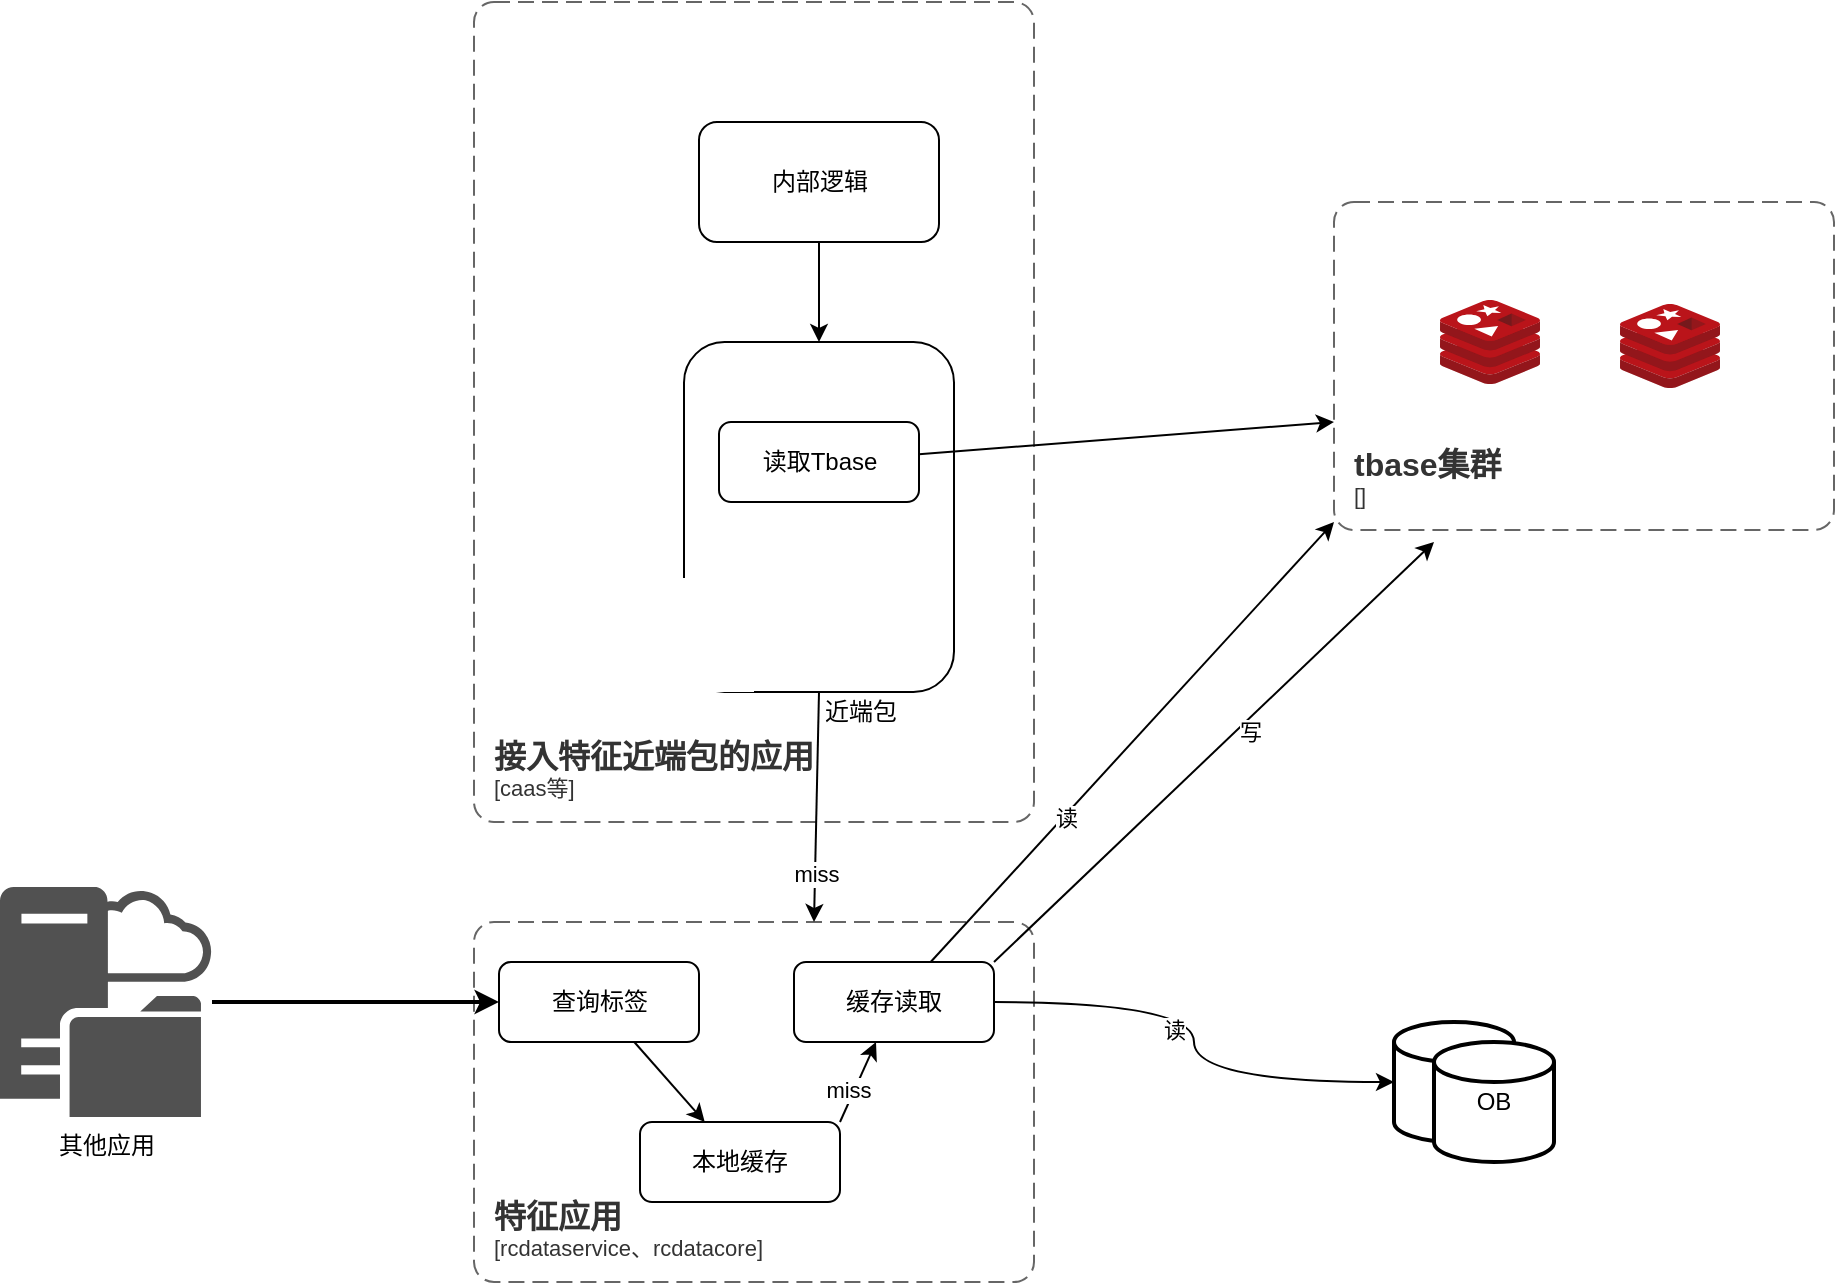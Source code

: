 <mxfile version="22.1.9" type="github">
  <diagram name="第 1 页" id="Ka0gu6g4MkIeOaY-7tnA">
    <mxGraphModel dx="2261" dy="761" grid="1" gridSize="10" guides="1" tooltips="1" connect="1" arrows="1" fold="1" page="1" pageScale="1" pageWidth="827" pageHeight="1169" math="0" shadow="0">
      <root>
        <mxCell id="0" />
        <mxCell id="1" parent="0" />
        <mxCell id="Q4t2JLVDIg3r-b49H8aY-1" value="" style="group" parent="1" vertex="1" connectable="0">
          <mxGeometry x="-150" y="60" width="917" height="640" as="geometry" />
        </mxCell>
        <object placeholders="1" c4Name="接入特征近端包的应用" label="&lt;font style=&quot;font-size: 16px&quot;&gt;&lt;b&gt;&lt;div style=&quot;text-align: left&quot;&gt;%c4Name%&lt;/div&gt;&lt;/b&gt;&lt;/font&gt;&lt;div style=&quot;text-align: left&quot;&gt;[%c4Application%]&lt;/div&gt;" c4Application="caas等" id="xKt9iiCAsTmWtsSiSc3S-3">
          <mxCell style="rounded=1;fontSize=11;whiteSpace=wrap;html=1;dashed=1;arcSize=20;fillColor=none;strokeColor=#666666;fontColor=#333333;labelBackgroundColor=none;align=left;verticalAlign=bottom;labelBorderColor=none;spacingTop=0;spacing=10;dashPattern=8 4;metaEdit=1;rotatable=0;perimeter=rectanglePerimeter;noLabel=0;labelPadding=0;allowArrows=0;connectable=0;expand=0;recursiveResize=0;editable=1;pointerEvents=0;absoluteArcSize=1;points=[[0.25,0,0],[0.5,0,0],[0.75,0,0],[1,0.25,0],[1,0.5,0],[1,0.75,0],[0.75,1,0],[0.5,1,0],[0.25,1,0],[0,0.75,0],[0,0.5,0],[0,0.25,0]];" parent="Q4t2JLVDIg3r-b49H8aY-1" vertex="1">
            <mxGeometry x="237" width="280" height="410" as="geometry" />
          </mxCell>
        </object>
        <mxCell id="xKt9iiCAsTmWtsSiSc3S-4" value="内部逻辑" style="rounded=1;whiteSpace=wrap;html=1;" parent="Q4t2JLVDIg3r-b49H8aY-1" vertex="1">
          <mxGeometry x="349.5" y="60" width="120" height="60" as="geometry" />
        </mxCell>
        <mxCell id="xKt9iiCAsTmWtsSiSc3S-5" value="" style="rounded=1;whiteSpace=wrap;html=1;" parent="Q4t2JLVDIg3r-b49H8aY-1" vertex="1">
          <mxGeometry x="342" y="170" width="135" height="175" as="geometry" />
        </mxCell>
        <mxCell id="xKt9iiCAsTmWtsSiSc3S-8" style="edgeStyle=orthogonalEdgeStyle;rounded=0;orthogonalLoop=1;jettySize=auto;html=1;" parent="Q4t2JLVDIg3r-b49H8aY-1" source="xKt9iiCAsTmWtsSiSc3S-4" target="xKt9iiCAsTmWtsSiSc3S-5" edge="1">
          <mxGeometry relative="1" as="geometry" />
        </mxCell>
        <mxCell id="xKt9iiCAsTmWtsSiSc3S-2" value="" style="shape=image;html=1;verticalAlign=top;verticalLabelPosition=bottom;labelBackgroundColor=#ffffff;imageAspect=0;aspect=fixed;image=https://cdn3.iconfinder.com/data/icons/dompicon-glyph-file-format-2/256/file-jar-format-type-128.png;imageBackground=default;" parent="Q4t2JLVDIg3r-b49H8aY-1" vertex="1">
          <mxGeometry x="320" y="288" width="57" height="57" as="geometry" />
        </mxCell>
        <mxCell id="xKt9iiCAsTmWtsSiSc3S-28" style="rounded=0;orthogonalLoop=1;jettySize=auto;html=1;" parent="Q4t2JLVDIg3r-b49H8aY-1" source="xKt9iiCAsTmWtsSiSc3S-7" edge="1">
          <mxGeometry relative="1" as="geometry">
            <mxPoint x="667" y="210" as="targetPoint" />
          </mxGeometry>
        </mxCell>
        <mxCell id="xKt9iiCAsTmWtsSiSc3S-7" value="读取Tbase" style="rounded=1;whiteSpace=wrap;html=1;" parent="Q4t2JLVDIg3r-b49H8aY-1" vertex="1">
          <mxGeometry x="359.5" y="210" width="100" height="40" as="geometry" />
        </mxCell>
        <object placeholders="1" c4Name="特征应用" label="&lt;font style=&quot;font-size: 16px&quot;&gt;&lt;b&gt;&lt;div style=&quot;text-align: left&quot;&gt;%c4Name%&lt;/div&gt;&lt;/b&gt;&lt;/font&gt;&lt;div style=&quot;text-align: left&quot;&gt;[%c4Application%]&lt;/div&gt;" c4Application="rcdataservice、rcdatacore" id="xKt9iiCAsTmWtsSiSc3S-12">
          <mxCell style="rounded=1;fontSize=11;whiteSpace=wrap;html=1;dashed=1;arcSize=20;fillColor=none;strokeColor=#666666;fontColor=#333333;labelBackgroundColor=none;align=left;verticalAlign=bottom;labelBorderColor=none;spacingTop=0;spacing=10;dashPattern=8 4;metaEdit=1;rotatable=0;perimeter=rectanglePerimeter;noLabel=0;labelPadding=0;allowArrows=0;connectable=0;expand=0;recursiveResize=0;editable=1;pointerEvents=0;absoluteArcSize=1;points=[[0.25,0,0],[0.5,0,0],[0.75,0,0],[1,0.25,0],[1,0.5,0],[1,0.75,0],[0.75,1,0],[0.5,1,0],[0.25,1,0],[0,0.75,0],[0,0.5,0],[0,0.25,0]];" parent="Q4t2JLVDIg3r-b49H8aY-1" vertex="1">
            <mxGeometry x="237" y="460" width="280" height="180" as="geometry" />
          </mxCell>
        </object>
        <mxCell id="xKt9iiCAsTmWtsSiSc3S-18" value="本地缓存" style="rounded=1;whiteSpace=wrap;html=1;" parent="Q4t2JLVDIg3r-b49H8aY-1" vertex="1">
          <mxGeometry x="320" y="560" width="100" height="40" as="geometry" />
        </mxCell>
        <mxCell id="xKt9iiCAsTmWtsSiSc3S-34" style="rounded=0;orthogonalLoop=1;jettySize=auto;html=1;" parent="Q4t2JLVDIg3r-b49H8aY-1" source="xKt9iiCAsTmWtsSiSc3S-19" target="xKt9iiCAsTmWtsSiSc3S-18" edge="1">
          <mxGeometry relative="1" as="geometry" />
        </mxCell>
        <mxCell id="xKt9iiCAsTmWtsSiSc3S-19" value="查询标签" style="rounded=1;whiteSpace=wrap;html=1;" parent="Q4t2JLVDIg3r-b49H8aY-1" vertex="1">
          <mxGeometry x="249.5" y="480" width="100" height="40" as="geometry" />
        </mxCell>
        <mxCell id="xKt9iiCAsTmWtsSiSc3S-20" value="" style="group;" parent="Q4t2JLVDIg3r-b49H8aY-1" vertex="1" connectable="0">
          <mxGeometry x="667" y="100" width="250" height="164" as="geometry" />
        </mxCell>
        <mxCell id="xKt9iiCAsTmWtsSiSc3S-13" value="" style="image;sketch=0;aspect=fixed;html=1;points=[];align=center;fontSize=12;image=img/lib/mscae/Cache_Redis_Product.svg;" parent="xKt9iiCAsTmWtsSiSc3S-20" vertex="1">
          <mxGeometry x="53" y="49" width="50" height="42" as="geometry" />
        </mxCell>
        <mxCell id="xKt9iiCAsTmWtsSiSc3S-14" value="" style="image;sketch=0;aspect=fixed;html=1;points=[];align=center;fontSize=12;image=img/lib/mscae/Cache_Redis_Product.svg;" parent="xKt9iiCAsTmWtsSiSc3S-20" vertex="1">
          <mxGeometry x="143" y="51" width="50" height="42" as="geometry" />
        </mxCell>
        <object placeholders="1" c4Name="tbase集群" label="&lt;font style=&quot;font-size: 16px&quot;&gt;&lt;b&gt;&lt;div style=&quot;text-align: left&quot;&gt;%c4Name%&lt;/div&gt;&lt;/b&gt;&lt;/font&gt;&lt;div style=&quot;text-align: left&quot;&gt;[%c4Application%]&lt;/div&gt;" c4Application="" id="xKt9iiCAsTmWtsSiSc3S-15">
          <mxCell style="rounded=1;fontSize=11;whiteSpace=wrap;html=1;dashed=1;arcSize=20;fillColor=none;strokeColor=#666666;fontColor=#333333;labelBackgroundColor=none;align=left;verticalAlign=bottom;labelBorderColor=none;spacingTop=0;spacing=10;dashPattern=8 4;metaEdit=1;rotatable=0;perimeter=rectanglePerimeter;noLabel=0;labelPadding=0;allowArrows=0;connectable=0;expand=0;recursiveResize=0;editable=1;pointerEvents=0;absoluteArcSize=1;points=[[0.25,0,0],[0.5,0,0],[0.75,0,0],[1,0.25,0],[1,0.5,0],[1,0.75,0],[0.75,1,0],[0.5,1,0],[0.25,1,0],[0,0.75,0],[0,0.5,0],[0,0.25,0]];" parent="xKt9iiCAsTmWtsSiSc3S-20" vertex="1">
            <mxGeometry width="250" height="164" as="geometry" />
          </mxCell>
        </object>
        <mxCell id="xKt9iiCAsTmWtsSiSc3S-30" style="rounded=0;orthogonalLoop=1;jettySize=auto;html=1;exitX=1;exitY=0;exitDx=0;exitDy=0;" parent="Q4t2JLVDIg3r-b49H8aY-1" source="xKt9iiCAsTmWtsSiSc3S-35" edge="1">
          <mxGeometry relative="1" as="geometry">
            <mxPoint x="497" y="540" as="sourcePoint" />
            <mxPoint x="717" y="270" as="targetPoint" />
          </mxGeometry>
        </mxCell>
        <mxCell id="xKt9iiCAsTmWtsSiSc3S-41" value="写" style="edgeLabel;html=1;align=center;verticalAlign=middle;resizable=0;points=[];" parent="xKt9iiCAsTmWtsSiSc3S-30" vertex="1" connectable="0">
          <mxGeometry x="0.127" y="-5" relative="1" as="geometry">
            <mxPoint as="offset" />
          </mxGeometry>
        </mxCell>
        <mxCell id="xKt9iiCAsTmWtsSiSc3S-25" value="" style="group" parent="Q4t2JLVDIg3r-b49H8aY-1" vertex="1" connectable="0">
          <mxGeometry x="697" y="510" width="80" height="70" as="geometry" />
        </mxCell>
        <mxCell id="xKt9iiCAsTmWtsSiSc3S-22" value="" style="strokeWidth=2;html=1;shape=mxgraph.flowchart.database;whiteSpace=wrap;" parent="xKt9iiCAsTmWtsSiSc3S-25" vertex="1">
          <mxGeometry width="60" height="60" as="geometry" />
        </mxCell>
        <mxCell id="xKt9iiCAsTmWtsSiSc3S-23" value="OB" style="strokeWidth=2;html=1;shape=mxgraph.flowchart.database;whiteSpace=wrap;" parent="xKt9iiCAsTmWtsSiSc3S-25" vertex="1">
          <mxGeometry x="20" y="10" width="60" height="60" as="geometry" />
        </mxCell>
        <mxCell id="xKt9iiCAsTmWtsSiSc3S-33" value="" style="edgeStyle=none;orthogonalLoop=1;jettySize=auto;html=1;rounded=0;exitX=0.5;exitY=1;exitDx=0;exitDy=0;" parent="Q4t2JLVDIg3r-b49H8aY-1" source="xKt9iiCAsTmWtsSiSc3S-5" edge="1">
          <mxGeometry width="100" relative="1" as="geometry">
            <mxPoint x="117" y="290" as="sourcePoint" />
            <mxPoint x="407" y="460" as="targetPoint" />
            <Array as="points" />
          </mxGeometry>
        </mxCell>
        <mxCell id="xKt9iiCAsTmWtsSiSc3S-38" value="miss" style="edgeLabel;html=1;align=center;verticalAlign=middle;resizable=0;points=[];" parent="xKt9iiCAsTmWtsSiSc3S-33" vertex="1" connectable="0">
          <mxGeometry x="0.576" relative="1" as="geometry">
            <mxPoint as="offset" />
          </mxGeometry>
        </mxCell>
        <mxCell id="xKt9iiCAsTmWtsSiSc3S-39" style="rounded=0;orthogonalLoop=1;jettySize=auto;html=1;" parent="Q4t2JLVDIg3r-b49H8aY-1" source="xKt9iiCAsTmWtsSiSc3S-35" edge="1">
          <mxGeometry relative="1" as="geometry">
            <mxPoint x="667" y="260" as="targetPoint" />
          </mxGeometry>
        </mxCell>
        <mxCell id="xKt9iiCAsTmWtsSiSc3S-40" value="读" style="edgeLabel;html=1;align=center;verticalAlign=middle;resizable=0;points=[];" parent="xKt9iiCAsTmWtsSiSc3S-39" vertex="1" connectable="0">
          <mxGeometry x="-0.335" y="-1" relative="1" as="geometry">
            <mxPoint as="offset" />
          </mxGeometry>
        </mxCell>
        <mxCell id="xKt9iiCAsTmWtsSiSc3S-43" style="edgeStyle=orthogonalEdgeStyle;rounded=0;orthogonalLoop=1;jettySize=auto;html=1;curved=1;" parent="Q4t2JLVDIg3r-b49H8aY-1" source="xKt9iiCAsTmWtsSiSc3S-35" target="xKt9iiCAsTmWtsSiSc3S-22" edge="1">
          <mxGeometry relative="1" as="geometry" />
        </mxCell>
        <mxCell id="xKt9iiCAsTmWtsSiSc3S-44" value="读" style="edgeLabel;html=1;align=center;verticalAlign=middle;resizable=0;points=[];" parent="xKt9iiCAsTmWtsSiSc3S-43" vertex="1" connectable="0">
          <mxGeometry x="-0.056" y="-10" relative="1" as="geometry">
            <mxPoint as="offset" />
          </mxGeometry>
        </mxCell>
        <mxCell id="xKt9iiCAsTmWtsSiSc3S-35" value="缓存读取" style="rounded=1;whiteSpace=wrap;html=1;" parent="Q4t2JLVDIg3r-b49H8aY-1" vertex="1">
          <mxGeometry x="397" y="480" width="100" height="40" as="geometry" />
        </mxCell>
        <mxCell id="xKt9iiCAsTmWtsSiSc3S-36" style="rounded=0;orthogonalLoop=1;jettySize=auto;html=1;exitX=1;exitY=0;exitDx=0;exitDy=0;" parent="Q4t2JLVDIg3r-b49H8aY-1" source="xKt9iiCAsTmWtsSiSc3S-18" target="xKt9iiCAsTmWtsSiSc3S-35" edge="1">
          <mxGeometry relative="1" as="geometry" />
        </mxCell>
        <mxCell id="xKt9iiCAsTmWtsSiSc3S-37" value="miss" style="edgeLabel;html=1;align=center;verticalAlign=middle;resizable=0;points=[];" parent="xKt9iiCAsTmWtsSiSc3S-36" vertex="1" connectable="0">
          <mxGeometry x="-0.274" y="3" relative="1" as="geometry">
            <mxPoint as="offset" />
          </mxGeometry>
        </mxCell>
        <mxCell id="xKt9iiCAsTmWtsSiSc3S-46" style="edgeStyle=orthogonalEdgeStyle;rounded=0;orthogonalLoop=1;jettySize=auto;html=1;strokeWidth=2;" parent="Q4t2JLVDIg3r-b49H8aY-1" source="xKt9iiCAsTmWtsSiSc3S-45" target="xKt9iiCAsTmWtsSiSc3S-19" edge="1">
          <mxGeometry relative="1" as="geometry" />
        </mxCell>
        <mxCell id="xKt9iiCAsTmWtsSiSc3S-45" value="其他应用" style="sketch=0;pointerEvents=1;shadow=0;dashed=0;html=1;strokeColor=none;labelPosition=center;verticalLabelPosition=bottom;verticalAlign=top;align=center;fillColor=#515151;shape=mxgraph.mscae.system_center.cloud_distribution_point" parent="Q4t2JLVDIg3r-b49H8aY-1" vertex="1">
          <mxGeometry y="442.5" width="106" height="115" as="geometry" />
        </mxCell>
        <mxCell id="0VNk9lENp_9T068dHFFU-1" value="近端包" style="text;html=1;align=center;verticalAlign=middle;resizable=0;points=[];autosize=1;strokeColor=none;fillColor=none;" vertex="1" parent="Q4t2JLVDIg3r-b49H8aY-1">
          <mxGeometry x="399.5" y="340" width="60" height="30" as="geometry" />
        </mxCell>
      </root>
    </mxGraphModel>
  </diagram>
</mxfile>
